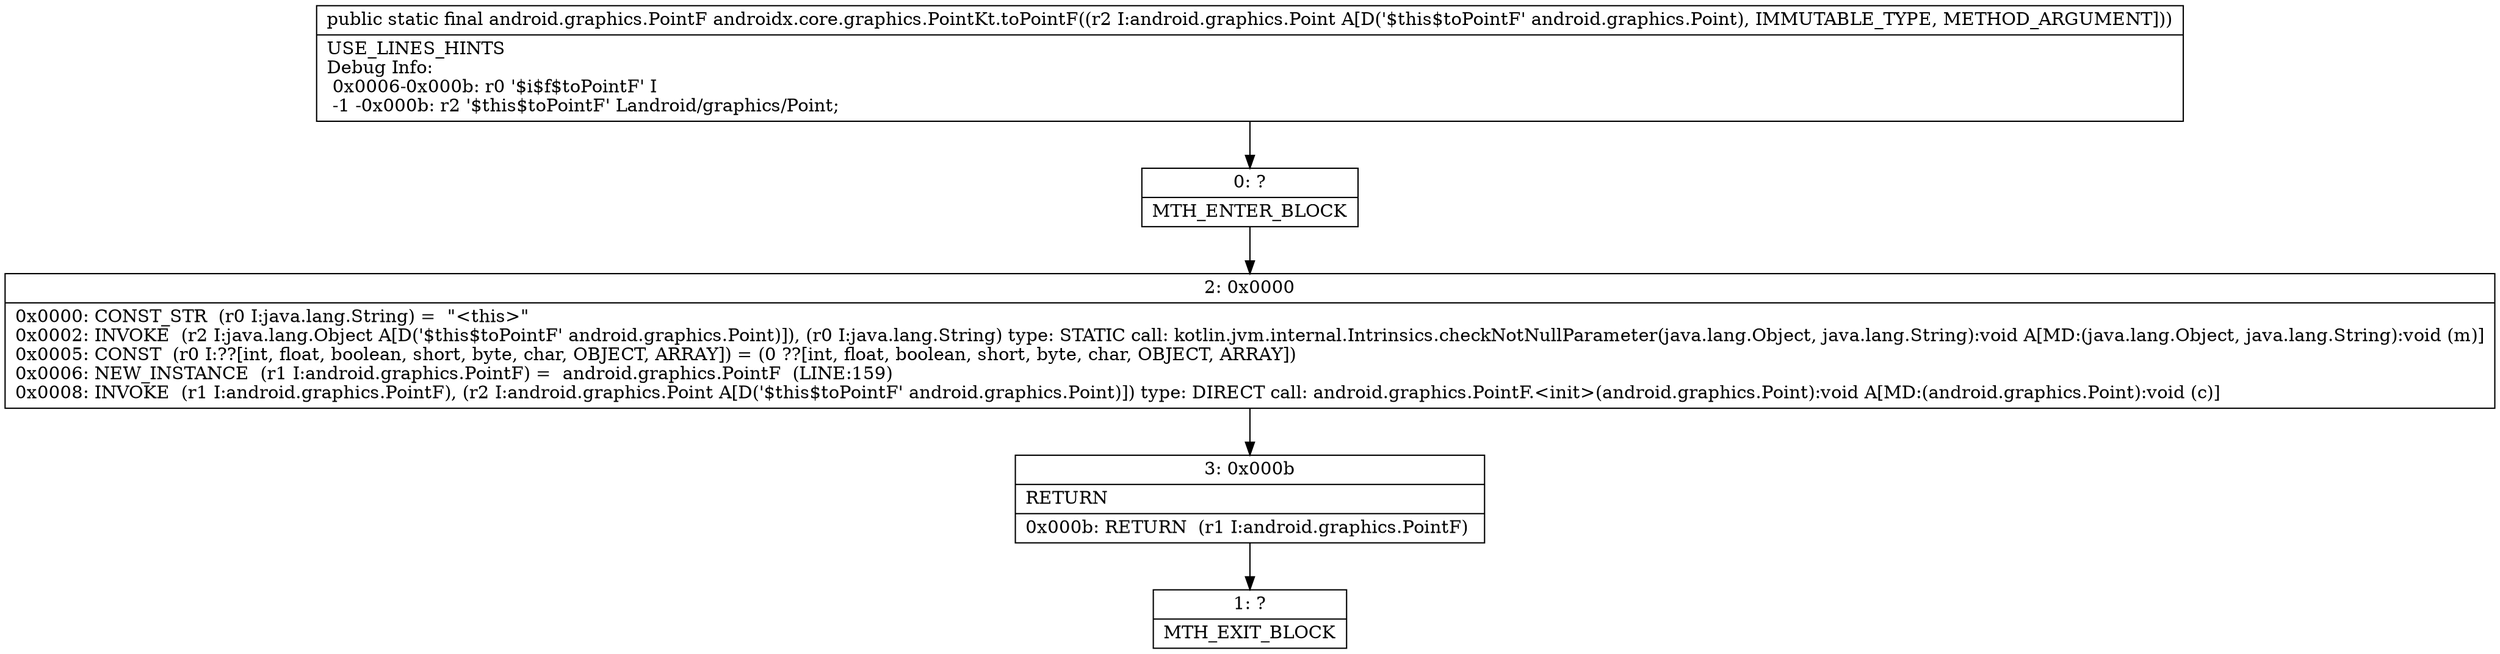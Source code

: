 digraph "CFG forandroidx.core.graphics.PointKt.toPointF(Landroid\/graphics\/Point;)Landroid\/graphics\/PointF;" {
Node_0 [shape=record,label="{0\:\ ?|MTH_ENTER_BLOCK\l}"];
Node_2 [shape=record,label="{2\:\ 0x0000|0x0000: CONST_STR  (r0 I:java.lang.String) =  \"\<this\>\" \l0x0002: INVOKE  (r2 I:java.lang.Object A[D('$this$toPointF' android.graphics.Point)]), (r0 I:java.lang.String) type: STATIC call: kotlin.jvm.internal.Intrinsics.checkNotNullParameter(java.lang.Object, java.lang.String):void A[MD:(java.lang.Object, java.lang.String):void (m)]\l0x0005: CONST  (r0 I:??[int, float, boolean, short, byte, char, OBJECT, ARRAY]) = (0 ??[int, float, boolean, short, byte, char, OBJECT, ARRAY]) \l0x0006: NEW_INSTANCE  (r1 I:android.graphics.PointF) =  android.graphics.PointF  (LINE:159)\l0x0008: INVOKE  (r1 I:android.graphics.PointF), (r2 I:android.graphics.Point A[D('$this$toPointF' android.graphics.Point)]) type: DIRECT call: android.graphics.PointF.\<init\>(android.graphics.Point):void A[MD:(android.graphics.Point):void (c)]\l}"];
Node_3 [shape=record,label="{3\:\ 0x000b|RETURN\l|0x000b: RETURN  (r1 I:android.graphics.PointF) \l}"];
Node_1 [shape=record,label="{1\:\ ?|MTH_EXIT_BLOCK\l}"];
MethodNode[shape=record,label="{public static final android.graphics.PointF androidx.core.graphics.PointKt.toPointF((r2 I:android.graphics.Point A[D('$this$toPointF' android.graphics.Point), IMMUTABLE_TYPE, METHOD_ARGUMENT]))  | USE_LINES_HINTS\lDebug Info:\l  0x0006\-0x000b: r0 '$i$f$toPointF' I\l  \-1 \-0x000b: r2 '$this$toPointF' Landroid\/graphics\/Point;\l}"];
MethodNode -> Node_0;Node_0 -> Node_2;
Node_2 -> Node_3;
Node_3 -> Node_1;
}

